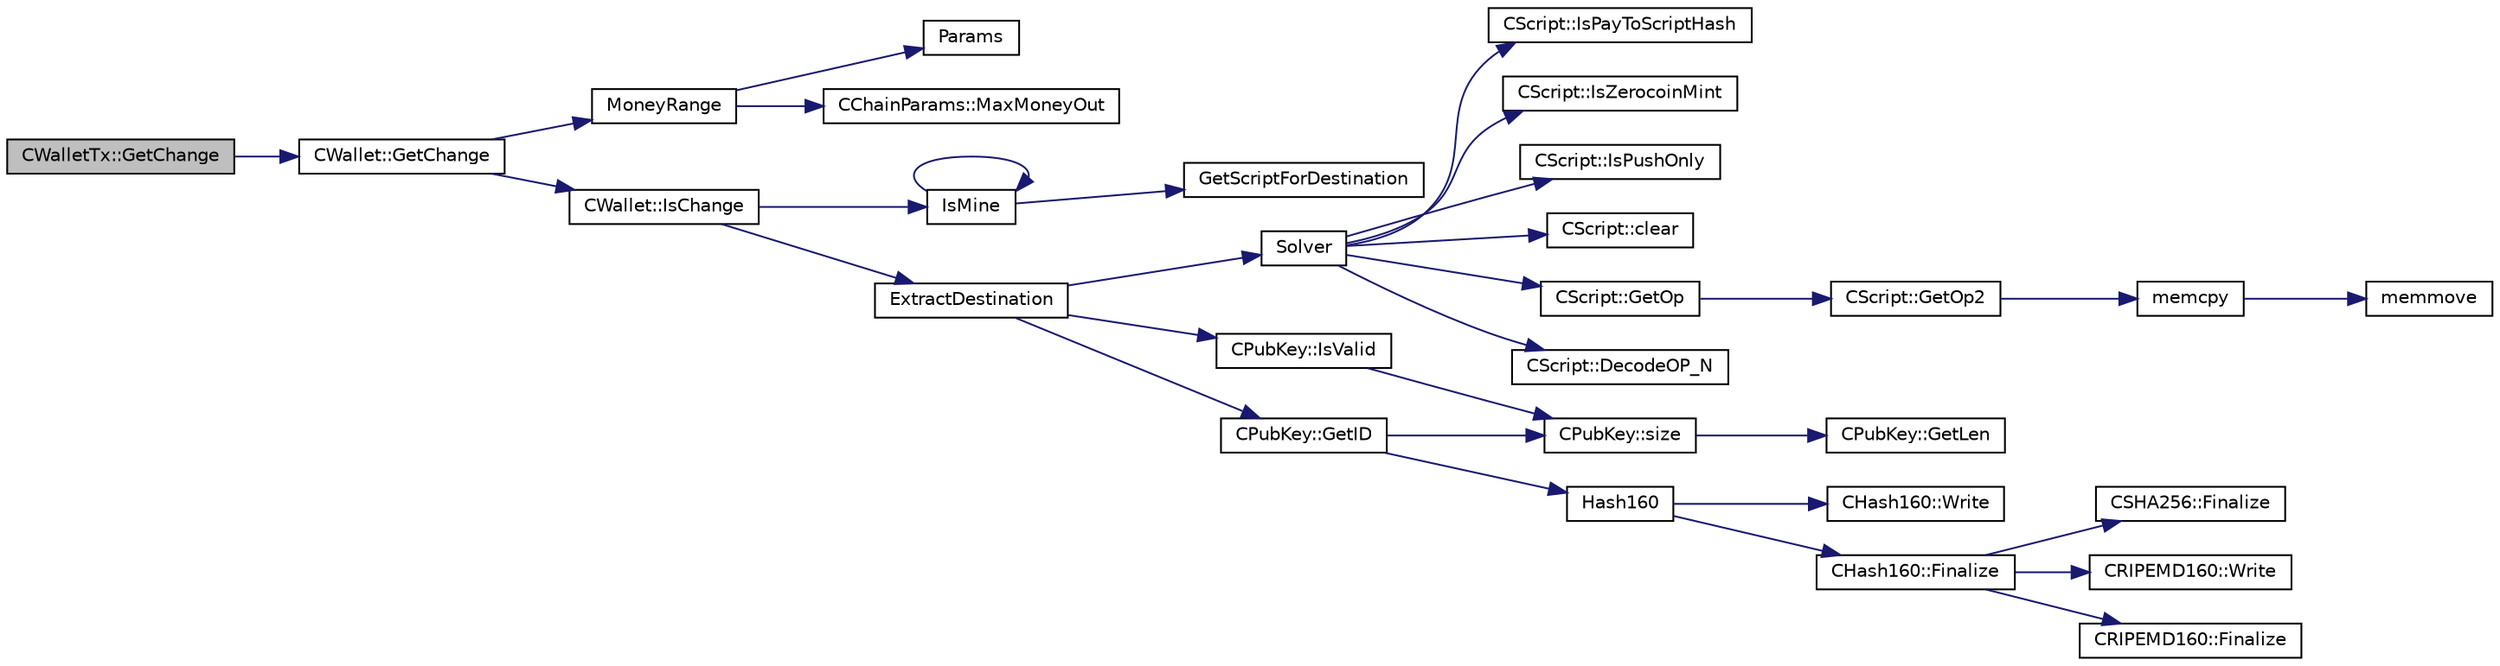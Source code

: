 digraph "CWalletTx::GetChange"
{
  edge [fontname="Helvetica",fontsize="10",labelfontname="Helvetica",labelfontsize="10"];
  node [fontname="Helvetica",fontsize="10",shape=record];
  rankdir="LR";
  Node131 [label="CWalletTx::GetChange",height=0.2,width=0.4,color="black", fillcolor="grey75", style="filled", fontcolor="black"];
  Node131 -> Node132 [color="midnightblue",fontsize="10",style="solid",fontname="Helvetica"];
  Node132 [label="CWallet::GetChange",height=0.2,width=0.4,color="black", fillcolor="white", style="filled",URL="$class_c_wallet.html#ac1abe6ee00d6a8f20e92e164c423a6d5"];
  Node132 -> Node133 [color="midnightblue",fontsize="10",style="solid",fontname="Helvetica"];
  Node133 [label="MoneyRange",height=0.2,width=0.4,color="black", fillcolor="white", style="filled",URL="$main_8cpp.html#a0529385ca34689843ef65d844a67c945"];
  Node133 -> Node134 [color="midnightblue",fontsize="10",style="solid",fontname="Helvetica"];
  Node134 [label="Params",height=0.2,width=0.4,color="black", fillcolor="white", style="filled",URL="$chainparams_8cpp.html#ace5c5b706d71a324a417dd2db394fd4a",tooltip="Return the currently selected parameters. "];
  Node133 -> Node135 [color="midnightblue",fontsize="10",style="solid",fontname="Helvetica"];
  Node135 [label="CChainParams::MaxMoneyOut",height=0.2,width=0.4,color="black", fillcolor="white", style="filled",URL="$class_c_chain_params.html#a82190f02d83daee6823362e3c25848d0"];
  Node132 -> Node136 [color="midnightblue",fontsize="10",style="solid",fontname="Helvetica"];
  Node136 [label="CWallet::IsChange",height=0.2,width=0.4,color="black", fillcolor="white", style="filled",URL="$group__map_wallet.html#gaba1c6108b7d2d3800dd487bab4c4c82e"];
  Node136 -> Node137 [color="midnightblue",fontsize="10",style="solid",fontname="Helvetica"];
  Node137 [label="IsMine",height=0.2,width=0.4,color="black", fillcolor="white", style="filled",URL="$wallet__ismine_8cpp.html#adc59cf67d903c1ba1ef225561b85bfce"];
  Node137 -> Node138 [color="midnightblue",fontsize="10",style="solid",fontname="Helvetica"];
  Node138 [label="GetScriptForDestination",height=0.2,width=0.4,color="black", fillcolor="white", style="filled",URL="$standard_8cpp.html#ae40f28d3b46c21033f6ee1f1200d0321"];
  Node137 -> Node137 [color="midnightblue",fontsize="10",style="solid",fontname="Helvetica"];
  Node136 -> Node139 [color="midnightblue",fontsize="10",style="solid",fontname="Helvetica"];
  Node139 [label="ExtractDestination",height=0.2,width=0.4,color="black", fillcolor="white", style="filled",URL="$standard_8cpp.html#a951f7e601746ae076afdf3169ecca2fc"];
  Node139 -> Node140 [color="midnightblue",fontsize="10",style="solid",fontname="Helvetica"];
  Node140 [label="Solver",height=0.2,width=0.4,color="black", fillcolor="white", style="filled",URL="$standard_8cpp.html#a6ee6be50bff44464e905680c6fcee6dc",tooltip="Return public keys or hashes from scriptPubKey, for &#39;standard&#39; transaction types. ..."];
  Node140 -> Node141 [color="midnightblue",fontsize="10",style="solid",fontname="Helvetica"];
  Node141 [label="CScript::IsPayToScriptHash",height=0.2,width=0.4,color="black", fillcolor="white", style="filled",URL="$class_c_script.html#a0c3729c606d318923dc06f95d85a0971"];
  Node140 -> Node142 [color="midnightblue",fontsize="10",style="solid",fontname="Helvetica"];
  Node142 [label="CScript::IsZerocoinMint",height=0.2,width=0.4,color="black", fillcolor="white", style="filled",URL="$class_c_script.html#aadeaf93bd9c00abc9e20d082051adac8"];
  Node140 -> Node143 [color="midnightblue",fontsize="10",style="solid",fontname="Helvetica"];
  Node143 [label="CScript::IsPushOnly",height=0.2,width=0.4,color="black", fillcolor="white", style="filled",URL="$class_c_script.html#a090905f875fa5a40e616b319de8e973f",tooltip="Called by IsStandardTx and P2SH/BIP62 VerifyScript (which makes it consensus-critical). "];
  Node140 -> Node144 [color="midnightblue",fontsize="10",style="solid",fontname="Helvetica"];
  Node144 [label="CScript::clear",height=0.2,width=0.4,color="black", fillcolor="white", style="filled",URL="$class_c_script.html#a7b2baf842621f07c4939408acf63377c"];
  Node140 -> Node145 [color="midnightblue",fontsize="10",style="solid",fontname="Helvetica"];
  Node145 [label="CScript::GetOp",height=0.2,width=0.4,color="black", fillcolor="white", style="filled",URL="$class_c_script.html#a94635ed93d8d244ec3acfa83f9ecfe5f"];
  Node145 -> Node146 [color="midnightblue",fontsize="10",style="solid",fontname="Helvetica"];
  Node146 [label="CScript::GetOp2",height=0.2,width=0.4,color="black", fillcolor="white", style="filled",URL="$class_c_script.html#aac2dbe75742054049b0c6de0e9473ef0"];
  Node146 -> Node147 [color="midnightblue",fontsize="10",style="solid",fontname="Helvetica"];
  Node147 [label="memcpy",height=0.2,width=0.4,color="black", fillcolor="white", style="filled",URL="$glibc__compat_8cpp.html#a0f46826ab0466591e136db24394923cf"];
  Node147 -> Node148 [color="midnightblue",fontsize="10",style="solid",fontname="Helvetica"];
  Node148 [label="memmove",height=0.2,width=0.4,color="black", fillcolor="white", style="filled",URL="$glibc__compat_8cpp.html#a9778d49e9029dd75bc53ecbbf9f5e9a1"];
  Node140 -> Node149 [color="midnightblue",fontsize="10",style="solid",fontname="Helvetica"];
  Node149 [label="CScript::DecodeOP_N",height=0.2,width=0.4,color="black", fillcolor="white", style="filled",URL="$class_c_script.html#a7f975fca06b3e9a17da8ba23c7647e2e",tooltip="Encode/decode small integers: "];
  Node139 -> Node150 [color="midnightblue",fontsize="10",style="solid",fontname="Helvetica"];
  Node150 [label="CPubKey::IsValid",height=0.2,width=0.4,color="black", fillcolor="white", style="filled",URL="$class_c_pub_key.html#a4fa94293cf8577fd039b9a133f6c7f30"];
  Node150 -> Node151 [color="midnightblue",fontsize="10",style="solid",fontname="Helvetica"];
  Node151 [label="CPubKey::size",height=0.2,width=0.4,color="black", fillcolor="white", style="filled",URL="$class_c_pub_key.html#a6bb28fcf0a5f799c69f5b7269363b309",tooltip="Simple read-only vector-like interface to the pubkey data. "];
  Node151 -> Node152 [color="midnightblue",fontsize="10",style="solid",fontname="Helvetica"];
  Node152 [label="CPubKey::GetLen",height=0.2,width=0.4,color="black", fillcolor="white", style="filled",URL="$class_c_pub_key.html#a7dc71b3f037c84268dc22de97d7b65fb",tooltip="Compute the length of a pubkey with a given first byte. "];
  Node139 -> Node153 [color="midnightblue",fontsize="10",style="solid",fontname="Helvetica"];
  Node153 [label="CPubKey::GetID",height=0.2,width=0.4,color="black", fillcolor="white", style="filled",URL="$class_c_pub_key.html#a2675f7e6f72eff68e7a5227289feb021",tooltip="Get the KeyID of this public key (hash of its serialization) "];
  Node153 -> Node154 [color="midnightblue",fontsize="10",style="solid",fontname="Helvetica"];
  Node154 [label="Hash160",height=0.2,width=0.4,color="black", fillcolor="white", style="filled",URL="$hash_8h.html#a4490f70ddae16e9e48460a0416a48a6b",tooltip="Compute the 160-bit hash an object. "];
  Node154 -> Node155 [color="midnightblue",fontsize="10",style="solid",fontname="Helvetica"];
  Node155 [label="CHash160::Write",height=0.2,width=0.4,color="black", fillcolor="white", style="filled",URL="$class_c_hash160.html#af56cdd9443013eb68b246aa8450217f2"];
  Node154 -> Node156 [color="midnightblue",fontsize="10",style="solid",fontname="Helvetica"];
  Node156 [label="CHash160::Finalize",height=0.2,width=0.4,color="black", fillcolor="white", style="filled",URL="$class_c_hash160.html#a9bb08e1772002ae1a5d85017ba7952ee"];
  Node156 -> Node157 [color="midnightblue",fontsize="10",style="solid",fontname="Helvetica"];
  Node157 [label="CSHA256::Finalize",height=0.2,width=0.4,color="black", fillcolor="white", style="filled",URL="$class_c_s_h_a256.html#a4259230be0caefa590bc324fc12b9b90"];
  Node156 -> Node158 [color="midnightblue",fontsize="10",style="solid",fontname="Helvetica"];
  Node158 [label="CRIPEMD160::Write",height=0.2,width=0.4,color="black", fillcolor="white", style="filled",URL="$class_c_r_i_p_e_m_d160.html#a221143b9d94af623d07c4f4ba1bf6007"];
  Node156 -> Node159 [color="midnightblue",fontsize="10",style="solid",fontname="Helvetica"];
  Node159 [label="CRIPEMD160::Finalize",height=0.2,width=0.4,color="black", fillcolor="white", style="filled",URL="$class_c_r_i_p_e_m_d160.html#a2a11566fbf9d1339b819833313fc4e51"];
  Node153 -> Node151 [color="midnightblue",fontsize="10",style="solid",fontname="Helvetica"];
}
